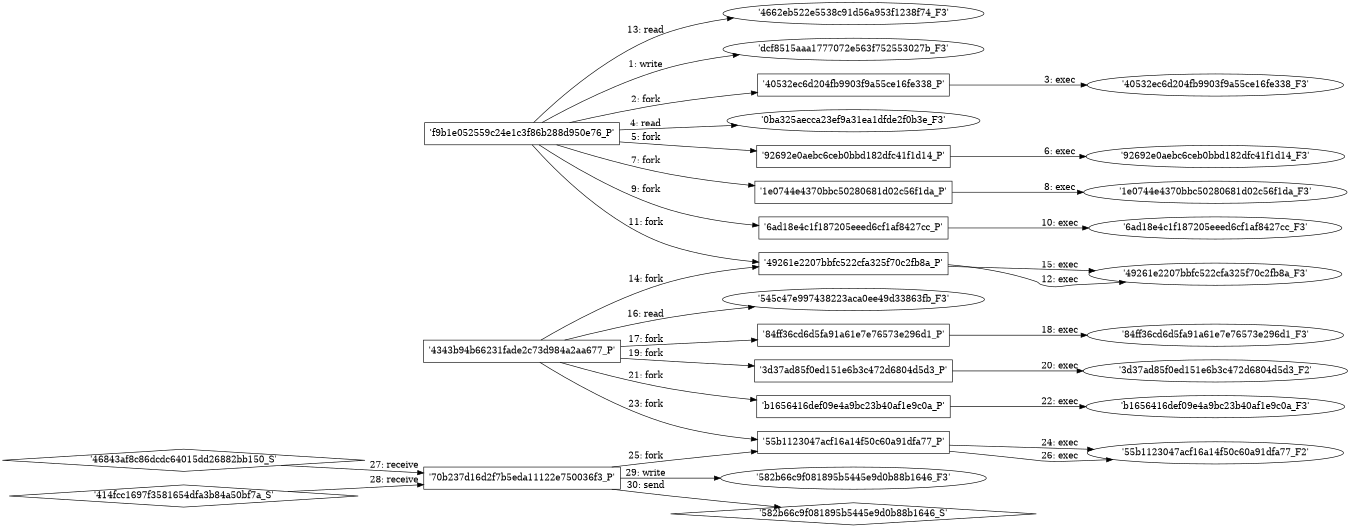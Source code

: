 digraph "D:\Learning\Paper\apt\基于CTI的攻击预警\Dataset\攻击图\ASGfromALLCTI\Sodinokibi ransomware exploits WebLogic Server vulnerability.dot" {
rankdir="LR"
size="9"
fixedsize="false"
splines="true"
nodesep=0.3
ranksep=0
fontsize=10
overlap="scalexy"
engine= "neato"
	"'dcf8515aaa1777072e563f752553027b_F3'" [node_type=file shape=ellipse]
	"'f9b1e052559c24e1c3f86b288d950e76_P'" [node_type=Process shape=box]
	"'f9b1e052559c24e1c3f86b288d950e76_P'" -> "'dcf8515aaa1777072e563f752553027b_F3'" [label="1: write"]
	"'f9b1e052559c24e1c3f86b288d950e76_P'" [node_type=Process shape=box]
	"'40532ec6d204fb9903f9a55ce16fe338_P'" [node_type=Process shape=box]
	"'f9b1e052559c24e1c3f86b288d950e76_P'" -> "'40532ec6d204fb9903f9a55ce16fe338_P'" [label="2: fork"]
	"'40532ec6d204fb9903f9a55ce16fe338_P'" [node_type=Process shape=box]
	"'40532ec6d204fb9903f9a55ce16fe338_F3'" [node_type=File shape=ellipse]
	"'40532ec6d204fb9903f9a55ce16fe338_P'" -> "'40532ec6d204fb9903f9a55ce16fe338_F3'" [label="3: exec"]
	"'0ba325aecca23ef9a31ea1dfde2f0b3e_F3'" [node_type=file shape=ellipse]
	"'f9b1e052559c24e1c3f86b288d950e76_P'" [node_type=Process shape=box]
	"'f9b1e052559c24e1c3f86b288d950e76_P'" -> "'0ba325aecca23ef9a31ea1dfde2f0b3e_F3'" [label="4: read"]
	"'f9b1e052559c24e1c3f86b288d950e76_P'" [node_type=Process shape=box]
	"'92692e0aebc6ceb0bbd182dfc41f1d14_P'" [node_type=Process shape=box]
	"'f9b1e052559c24e1c3f86b288d950e76_P'" -> "'92692e0aebc6ceb0bbd182dfc41f1d14_P'" [label="5: fork"]
	"'92692e0aebc6ceb0bbd182dfc41f1d14_P'" [node_type=Process shape=box]
	"'92692e0aebc6ceb0bbd182dfc41f1d14_F3'" [node_type=File shape=ellipse]
	"'92692e0aebc6ceb0bbd182dfc41f1d14_P'" -> "'92692e0aebc6ceb0bbd182dfc41f1d14_F3'" [label="6: exec"]
	"'f9b1e052559c24e1c3f86b288d950e76_P'" [node_type=Process shape=box]
	"'1e0744e4370bbc50280681d02c56f1da_P'" [node_type=Process shape=box]
	"'f9b1e052559c24e1c3f86b288d950e76_P'" -> "'1e0744e4370bbc50280681d02c56f1da_P'" [label="7: fork"]
	"'1e0744e4370bbc50280681d02c56f1da_P'" [node_type=Process shape=box]
	"'1e0744e4370bbc50280681d02c56f1da_F3'" [node_type=File shape=ellipse]
	"'1e0744e4370bbc50280681d02c56f1da_P'" -> "'1e0744e4370bbc50280681d02c56f1da_F3'" [label="8: exec"]
	"'f9b1e052559c24e1c3f86b288d950e76_P'" [node_type=Process shape=box]
	"'6ad18e4c1f187205eeed6cf1af8427cc_P'" [node_type=Process shape=box]
	"'f9b1e052559c24e1c3f86b288d950e76_P'" -> "'6ad18e4c1f187205eeed6cf1af8427cc_P'" [label="9: fork"]
	"'6ad18e4c1f187205eeed6cf1af8427cc_P'" [node_type=Process shape=box]
	"'6ad18e4c1f187205eeed6cf1af8427cc_F3'" [node_type=File shape=ellipse]
	"'6ad18e4c1f187205eeed6cf1af8427cc_P'" -> "'6ad18e4c1f187205eeed6cf1af8427cc_F3'" [label="10: exec"]
	"'f9b1e052559c24e1c3f86b288d950e76_P'" [node_type=Process shape=box]
	"'49261e2207bbfc522cfa325f70c2fb8a_P'" [node_type=Process shape=box]
	"'f9b1e052559c24e1c3f86b288d950e76_P'" -> "'49261e2207bbfc522cfa325f70c2fb8a_P'" [label="11: fork"]
	"'49261e2207bbfc522cfa325f70c2fb8a_P'" [node_type=Process shape=box]
	"'49261e2207bbfc522cfa325f70c2fb8a_F3'" [node_type=File shape=ellipse]
	"'49261e2207bbfc522cfa325f70c2fb8a_P'" -> "'49261e2207bbfc522cfa325f70c2fb8a_F3'" [label="12: exec"]
	"'4662eb522e5538c91d56a953f1238f74_F3'" [node_type=file shape=ellipse]
	"'f9b1e052559c24e1c3f86b288d950e76_P'" [node_type=Process shape=box]
	"'f9b1e052559c24e1c3f86b288d950e76_P'" -> "'4662eb522e5538c91d56a953f1238f74_F3'" [label="13: read"]
	"'4343b94b66231fade2c73d984a2aa677_P'" [node_type=Process shape=box]
	"'49261e2207bbfc522cfa325f70c2fb8a_P'" [node_type=Process shape=box]
	"'4343b94b66231fade2c73d984a2aa677_P'" -> "'49261e2207bbfc522cfa325f70c2fb8a_P'" [label="14: fork"]
	"'49261e2207bbfc522cfa325f70c2fb8a_P'" [node_type=Process shape=box]
	"'49261e2207bbfc522cfa325f70c2fb8a_F3'" [node_type=File shape=ellipse]
	"'49261e2207bbfc522cfa325f70c2fb8a_P'" -> "'49261e2207bbfc522cfa325f70c2fb8a_F3'" [label="15: exec"]
	"'545c47e997438223aca0ee49d33863fb_F3'" [node_type=file shape=ellipse]
	"'4343b94b66231fade2c73d984a2aa677_P'" [node_type=Process shape=box]
	"'4343b94b66231fade2c73d984a2aa677_P'" -> "'545c47e997438223aca0ee49d33863fb_F3'" [label="16: read"]
	"'4343b94b66231fade2c73d984a2aa677_P'" [node_type=Process shape=box]
	"'84ff36cd6d5fa91a61e7e76573e296d1_P'" [node_type=Process shape=box]
	"'4343b94b66231fade2c73d984a2aa677_P'" -> "'84ff36cd6d5fa91a61e7e76573e296d1_P'" [label="17: fork"]
	"'84ff36cd6d5fa91a61e7e76573e296d1_P'" [node_type=Process shape=box]
	"'84ff36cd6d5fa91a61e7e76573e296d1_F3'" [node_type=File shape=ellipse]
	"'84ff36cd6d5fa91a61e7e76573e296d1_P'" -> "'84ff36cd6d5fa91a61e7e76573e296d1_F3'" [label="18: exec"]
	"'4343b94b66231fade2c73d984a2aa677_P'" [node_type=Process shape=box]
	"'3d37ad85f0ed151e6b3c472d6804d5d3_P'" [node_type=Process shape=box]
	"'4343b94b66231fade2c73d984a2aa677_P'" -> "'3d37ad85f0ed151e6b3c472d6804d5d3_P'" [label="19: fork"]
	"'3d37ad85f0ed151e6b3c472d6804d5d3_P'" [node_type=Process shape=box]
	"'3d37ad85f0ed151e6b3c472d6804d5d3_F2'" [node_type=File shape=ellipse]
	"'3d37ad85f0ed151e6b3c472d6804d5d3_P'" -> "'3d37ad85f0ed151e6b3c472d6804d5d3_F2'" [label="20: exec"]
	"'4343b94b66231fade2c73d984a2aa677_P'" [node_type=Process shape=box]
	"'b1656416def09e4a9bc23b40af1e9c0a_P'" [node_type=Process shape=box]
	"'4343b94b66231fade2c73d984a2aa677_P'" -> "'b1656416def09e4a9bc23b40af1e9c0a_P'" [label="21: fork"]
	"'b1656416def09e4a9bc23b40af1e9c0a_P'" [node_type=Process shape=box]
	"'b1656416def09e4a9bc23b40af1e9c0a_F3'" [node_type=File shape=ellipse]
	"'b1656416def09e4a9bc23b40af1e9c0a_P'" -> "'b1656416def09e4a9bc23b40af1e9c0a_F3'" [label="22: exec"]
	"'4343b94b66231fade2c73d984a2aa677_P'" [node_type=Process shape=box]
	"'55b1123047acf16a14f50c60a91dfa77_P'" [node_type=Process shape=box]
	"'4343b94b66231fade2c73d984a2aa677_P'" -> "'55b1123047acf16a14f50c60a91dfa77_P'" [label="23: fork"]
	"'55b1123047acf16a14f50c60a91dfa77_P'" [node_type=Process shape=box]
	"'55b1123047acf16a14f50c60a91dfa77_F2'" [node_type=File shape=ellipse]
	"'55b1123047acf16a14f50c60a91dfa77_P'" -> "'55b1123047acf16a14f50c60a91dfa77_F2'" [label="24: exec"]
	"'70b237d16d2f7b5eda11122e750036f3_P'" [node_type=Process shape=box]
	"'55b1123047acf16a14f50c60a91dfa77_P'" [node_type=Process shape=box]
	"'70b237d16d2f7b5eda11122e750036f3_P'" -> "'55b1123047acf16a14f50c60a91dfa77_P'" [label="25: fork"]
	"'55b1123047acf16a14f50c60a91dfa77_P'" [node_type=Process shape=box]
	"'55b1123047acf16a14f50c60a91dfa77_F2'" [node_type=File shape=ellipse]
	"'55b1123047acf16a14f50c60a91dfa77_P'" -> "'55b1123047acf16a14f50c60a91dfa77_F2'" [label="26: exec"]
	"'70b237d16d2f7b5eda11122e750036f3_P'" [node_type=Process shape=box]
	"'46843af8c86dcdc64015dd26882bb150_S'" [node_type=Socket shape=diamond]
	"'46843af8c86dcdc64015dd26882bb150_S'" -> "'70b237d16d2f7b5eda11122e750036f3_P'" [label="27: receive"]
	"'70b237d16d2f7b5eda11122e750036f3_P'" [node_type=Process shape=box]
	"'414fcc1697f3581654dfa3b84a50bf7a_S'" [node_type=Socket shape=diamond]
	"'414fcc1697f3581654dfa3b84a50bf7a_S'" -> "'70b237d16d2f7b5eda11122e750036f3_P'" [label="28: receive"]
	"'582b66c9f081895b5445e9d0b88b1646_F3'" [node_type=file shape=ellipse]
	"'70b237d16d2f7b5eda11122e750036f3_P'" [node_type=Process shape=box]
	"'70b237d16d2f7b5eda11122e750036f3_P'" -> "'582b66c9f081895b5445e9d0b88b1646_F3'" [label="29: write"]
	"'582b66c9f081895b5445e9d0b88b1646_S'" [node_type=Socket shape=diamond]
	"'70b237d16d2f7b5eda11122e750036f3_P'" [node_type=Process shape=box]
	"'70b237d16d2f7b5eda11122e750036f3_P'" -> "'582b66c9f081895b5445e9d0b88b1646_S'" [label="30: send"]
}
